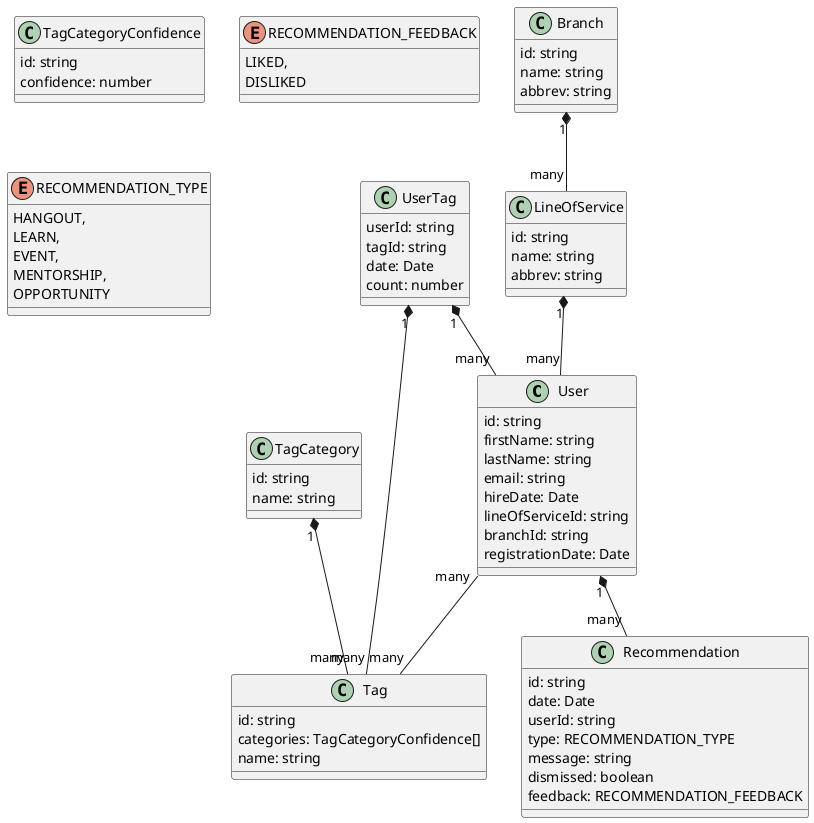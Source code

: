 @startuml

class User {
  id: string
  firstName: string
  lastName: string
  email: string
  hireDate: Date
  lineOfServiceId: string
  branchId: string
  registrationDate: Date
}

class Branch {
  id: string
  name: string
  abbrev: string
}

class LineOfService {
  id: string
  name: string
  abbrev: string
}

class Tag {
  id: string
  categories: TagCategoryConfidence[]
  name: string
}

class TagCategoryConfidence {
  id: string
  confidence: number
}

class TagCategory {
  id: string
  name: string
}

class UserTag {
  userId: string
  tagId: string
  date: Date
  count: number
}

class Recommendation {
  id: string
  date: Date
  userId: string
  type: RECOMMENDATION_TYPE
  message: string
  dismissed: boolean
  feedback: RECOMMENDATION_FEEDBACK
}

enum RECOMMENDATION_FEEDBACK {
  LIKED,
  DISLIKED
}

enum RECOMMENDATION_TYPE {
  HANGOUT,
  LEARN,
  EVENT,
  MENTORSHIP,
  OPPORTUNITY
}

LineOfService "1" *-- "many" User
Branch "1" *-- "many" LineOfService
User "many" -- "many" Tag
User "1" *-- "many" Recommendation
TagCategory "1" *-- "many" Tag
UserTag "1" *-- "many" Tag
UserTag "1" *-- "many" User

@enduml